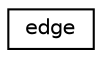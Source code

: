 digraph "Graphical Class Hierarchy"
{
  edge [fontname="Helvetica",fontsize="10",labelfontname="Helvetica",labelfontsize="10"];
  node [fontname="Helvetica",fontsize="10",shape=record];
  rankdir="LR";
  Node0 [label="edge",height=0.2,width=0.4,color="black", fillcolor="white", style="filled",URL="$structedge.html"];
}
